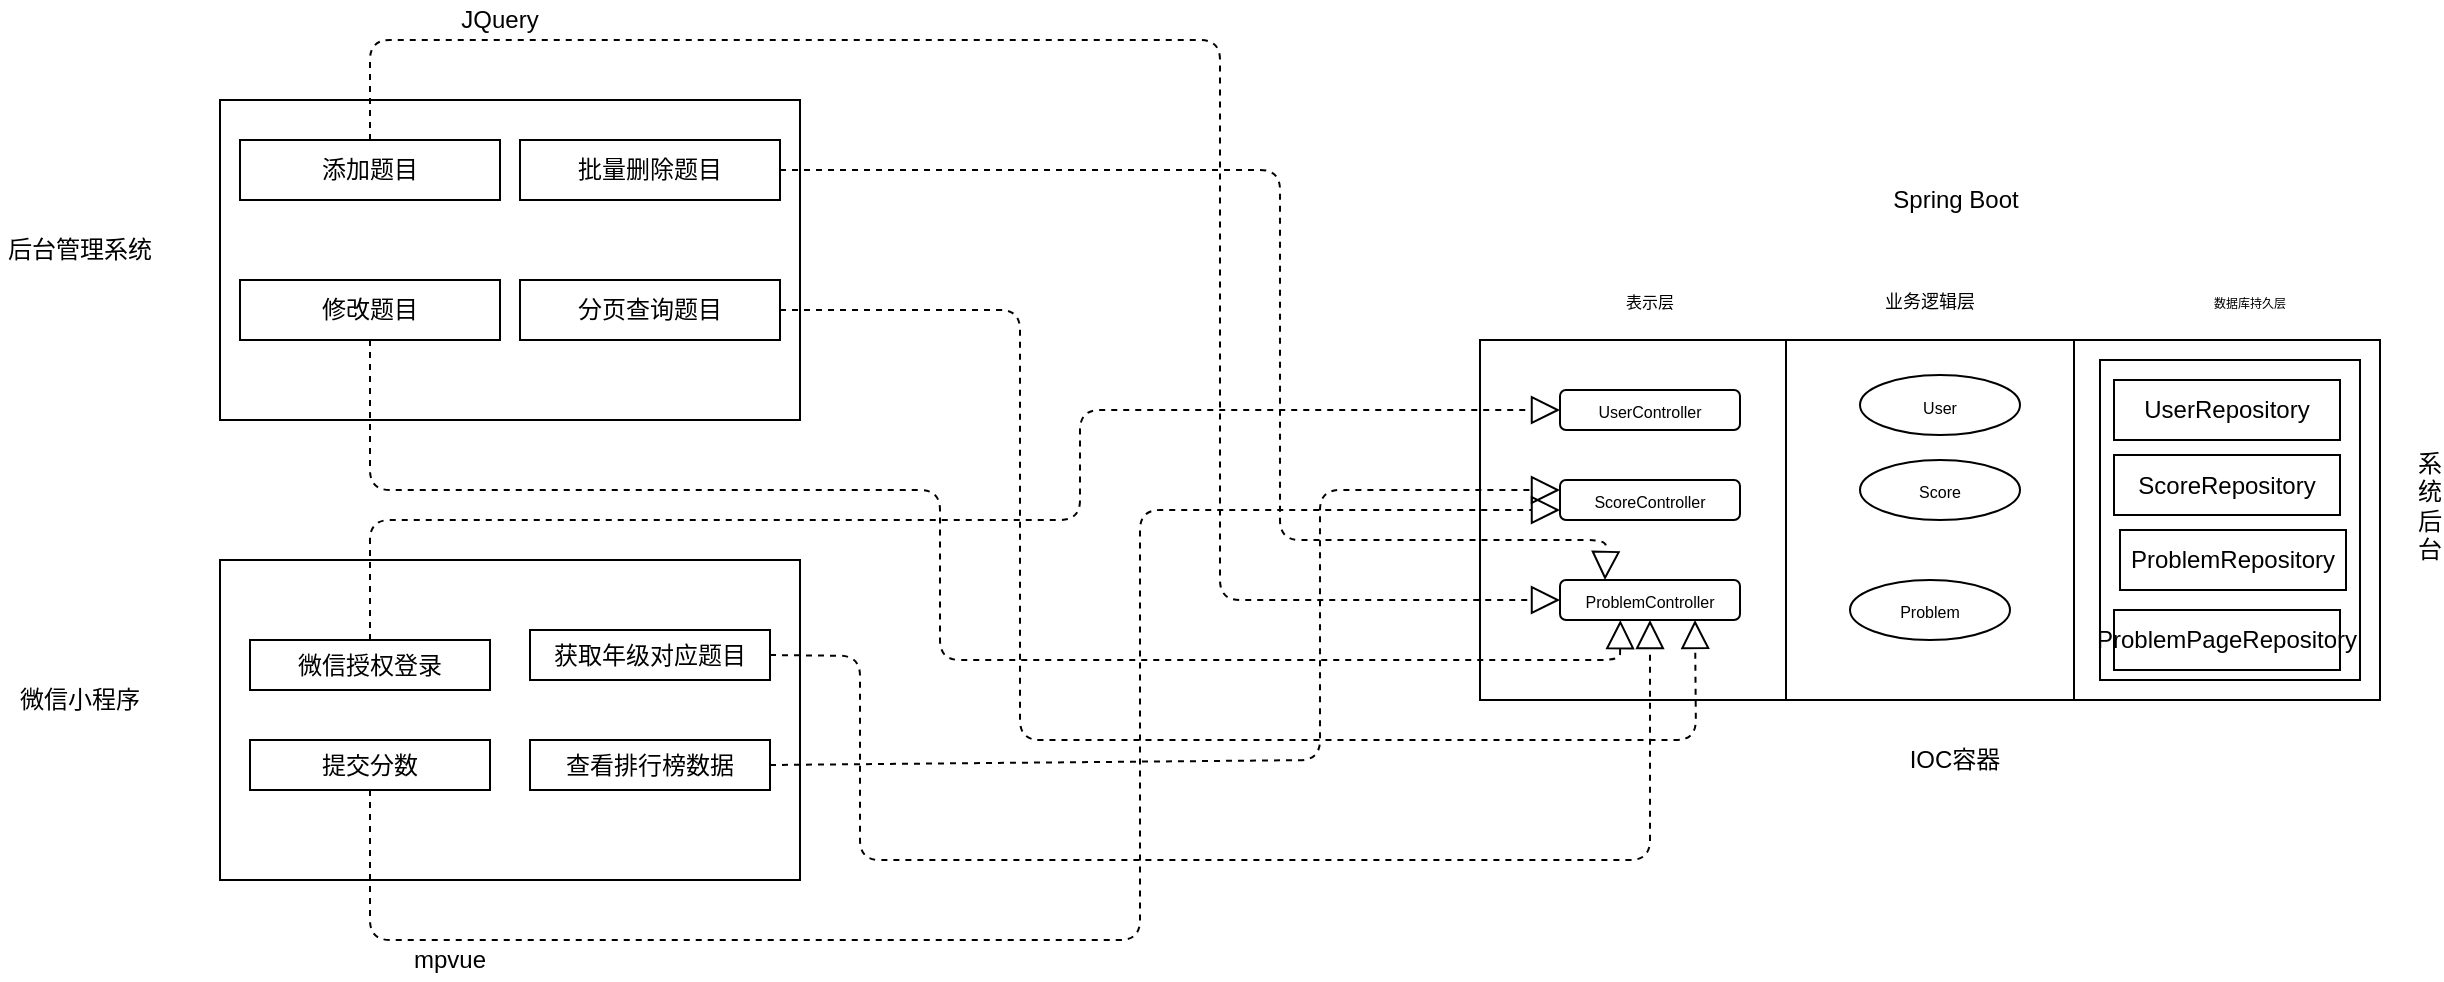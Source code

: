 <mxfile version="11.0.2" type="github"><diagram id="P9Ixa1PDK9IYW2QMwiaL" name="Page-1"><mxGraphModel dx="1504" dy="589" grid="1" gridSize="10" guides="1" tooltips="1" connect="1" arrows="1" fold="1" page="1" pageScale="1" pageWidth="827" pageHeight="1169" math="0" shadow="0"><root><mxCell id="0"/><mxCell id="1" parent="0"/><mxCell id="YPHc0zQgH4k_DblfvApx-1" value="" style="shape=process;whiteSpace=wrap;html=1;backgroundOutline=1;size=0.341;" vertex="1" parent="1"><mxGeometry x="870" y="400" width="450" height="180" as="geometry"/></mxCell><mxCell id="YPHc0zQgH4k_DblfvApx-2" value="&lt;font style=&quot;font-size: 8px&quot;&gt;表示层&lt;/font&gt;" style="text;html=1;strokeColor=none;fillColor=none;align=center;verticalAlign=middle;whiteSpace=wrap;rounded=0;" vertex="1" parent="1"><mxGeometry x="935" y="370" width="40" height="20" as="geometry"/></mxCell><mxCell id="YPHc0zQgH4k_DblfvApx-3" value="&lt;font style=&quot;font-size: 9px&quot;&gt;业务逻辑层&lt;/font&gt;" style="text;html=1;strokeColor=none;fillColor=none;align=center;verticalAlign=middle;whiteSpace=wrap;rounded=0;" vertex="1" parent="1"><mxGeometry x="1060" y="370" width="70" height="20" as="geometry"/></mxCell><mxCell id="YPHc0zQgH4k_DblfvApx-4" value="&lt;font style=&quot;font-size: 6px&quot;&gt;数据库持久层&lt;/font&gt;" style="text;html=1;strokeColor=none;fillColor=none;align=center;verticalAlign=middle;whiteSpace=wrap;rounded=0;" vertex="1" parent="1"><mxGeometry x="1210" y="370" width="90" height="20" as="geometry"/></mxCell><mxCell id="YPHc0zQgH4k_DblfvApx-7" value="&lt;font style=&quot;font-size: 8px&quot;&gt;UserController&lt;/font&gt;" style="rounded=1;whiteSpace=wrap;html=1;" vertex="1" parent="1"><mxGeometry x="910" y="425" width="90" height="20" as="geometry"/></mxCell><mxCell id="YPHc0zQgH4k_DblfvApx-8" value="&lt;font style=&quot;font-size: 8px&quot;&gt;ScoreController&lt;/font&gt;" style="rounded=1;whiteSpace=wrap;html=1;" vertex="1" parent="1"><mxGeometry x="910" y="470" width="90" height="20" as="geometry"/></mxCell><mxCell id="YPHc0zQgH4k_DblfvApx-9" value="&lt;font style=&quot;font-size: 8px&quot;&gt;ProblemController&lt;/font&gt;" style="rounded=1;whiteSpace=wrap;html=1;" vertex="1" parent="1"><mxGeometry x="910" y="520" width="90" height="20" as="geometry"/></mxCell><mxCell id="YPHc0zQgH4k_DblfvApx-13" value="&lt;span style=&quot;font-size: 8px ; white-space: normal&quot;&gt;User&lt;/span&gt;" style="ellipse;whiteSpace=wrap;html=1;" vertex="1" parent="1"><mxGeometry x="1060" y="417.5" width="80" height="30" as="geometry"/></mxCell><mxCell id="YPHc0zQgH4k_DblfvApx-14" value="&lt;span style=&quot;font-size: 8px&quot;&gt;Score&lt;/span&gt;" style="ellipse;whiteSpace=wrap;html=1;" vertex="1" parent="1"><mxGeometry x="1060" y="460" width="80" height="30" as="geometry"/></mxCell><mxCell id="YPHc0zQgH4k_DblfvApx-15" value="&lt;span style=&quot;font-size: 8px&quot;&gt;Problem&lt;/span&gt;" style="ellipse;whiteSpace=wrap;html=1;" vertex="1" parent="1"><mxGeometry x="1055" y="520" width="80" height="30" as="geometry"/></mxCell><mxCell id="YPHc0zQgH4k_DblfvApx-17" value="" style="rounded=0;whiteSpace=wrap;html=1;" vertex="1" parent="1"><mxGeometry x="1180" y="410" width="130" height="160" as="geometry"/></mxCell><mxCell id="YPHc0zQgH4k_DblfvApx-24" value="UserRepository" style="rounded=0;whiteSpace=wrap;html=1;" vertex="1" parent="1"><mxGeometry x="1187" y="420" width="113" height="30" as="geometry"/></mxCell><mxCell id="YPHc0zQgH4k_DblfvApx-25" value="ScoreRepository" style="rounded=0;whiteSpace=wrap;html=1;" vertex="1" parent="1"><mxGeometry x="1187" y="457.5" width="113" height="30" as="geometry"/></mxCell><mxCell id="YPHc0zQgH4k_DblfvApx-26" value="ProblemRepository" style="rounded=0;whiteSpace=wrap;html=1;" vertex="1" parent="1"><mxGeometry x="1190" y="495" width="113" height="30" as="geometry"/></mxCell><mxCell id="YPHc0zQgH4k_DblfvApx-27" value="ProblemPageRepository" style="rounded=0;whiteSpace=wrap;html=1;" vertex="1" parent="1"><mxGeometry x="1187" y="535" width="113" height="30" as="geometry"/></mxCell><mxCell id="YPHc0zQgH4k_DblfvApx-30" value="" style="rounded=0;whiteSpace=wrap;html=1;" vertex="1" parent="1"><mxGeometry x="240" y="280" width="290" height="160" as="geometry"/></mxCell><mxCell id="YPHc0zQgH4k_DblfvApx-31" value="" style="rounded=0;whiteSpace=wrap;html=1;" vertex="1" parent="1"><mxGeometry x="240" y="510" width="290" height="160" as="geometry"/></mxCell><mxCell id="YPHc0zQgH4k_DblfvApx-32" value="添加题目" style="rounded=0;whiteSpace=wrap;html=1;" vertex="1" parent="1"><mxGeometry x="250" y="300" width="130" height="30" as="geometry"/></mxCell><mxCell id="YPHc0zQgH4k_DblfvApx-33" value="分页查询题目" style="rounded=0;whiteSpace=wrap;html=1;" vertex="1" parent="1"><mxGeometry x="390" y="370" width="130" height="30" as="geometry"/></mxCell><mxCell id="YPHc0zQgH4k_DblfvApx-34" value="修改题目" style="rounded=0;whiteSpace=wrap;html=1;" vertex="1" parent="1"><mxGeometry x="250" y="370" width="130" height="30" as="geometry"/></mxCell><mxCell id="YPHc0zQgH4k_DblfvApx-35" value="批量删除题目" style="rounded=0;whiteSpace=wrap;html=1;" vertex="1" parent="1"><mxGeometry x="390" y="300" width="130" height="30" as="geometry"/></mxCell><mxCell id="YPHc0zQgH4k_DblfvApx-36" value="微信授权登录" style="rounded=0;whiteSpace=wrap;html=1;" vertex="1" parent="1"><mxGeometry x="255" y="550" width="120" height="25" as="geometry"/></mxCell><mxCell id="YPHc0zQgH4k_DblfvApx-37" value="获取年级对应题目" style="rounded=0;whiteSpace=wrap;html=1;" vertex="1" parent="1"><mxGeometry x="395" y="545" width="120" height="25" as="geometry"/></mxCell><mxCell id="YPHc0zQgH4k_DblfvApx-38" value="提交分数&lt;span style=&quot;font-family: &amp;#34;helvetica&amp;#34; , &amp;#34;arial&amp;#34; , sans-serif ; font-size: 0px ; white-space: nowrap&quot;&gt;%3CmxGraphModel%3E%3Croot%3E%3CmxCell%20id%3D%220%22%2F%3E%3CmxCell%20id%3D%221%22%20parent%3D%220%22%2F%3E%3CmxCell%20id%3D%222%22%20value%3D%22%E5%BE%AE%E4%BF%A1%E6%8E%88%E6%9D%83%E7%99%BB%E5%BD%95%22%20style%3D%22rounded%3D0%3BwhiteSpace%3Dwrap%3Bhtml%3D1%3B%22%20vertex%3D%221%22%20parent%3D%221%22%3E%3CmxGeometry%20x%3D%22250%22%20y%3D%22525%22%20width%3D%22120%22%20height%3D%2225%22%20as%3D%22geometry%22%2F%3E%3C%2FmxCell%3E%3C%2Froot%3E%3C%2FmxGraphModel%3E&lt;/span&gt;" style="rounded=0;whiteSpace=wrap;html=1;" vertex="1" parent="1"><mxGeometry x="255" y="600" width="120" height="25" as="geometry"/></mxCell><mxCell id="YPHc0zQgH4k_DblfvApx-39" value="查看排行榜数据" style="rounded=0;whiteSpace=wrap;html=1;" vertex="1" parent="1"><mxGeometry x="395" y="600" width="120" height="25" as="geometry"/></mxCell><mxCell id="YPHc0zQgH4k_DblfvApx-40" value="后台管理系统" style="text;html=1;strokeColor=none;fillColor=none;align=center;verticalAlign=middle;whiteSpace=wrap;rounded=0;" vertex="1" parent="1"><mxGeometry x="130" y="330" width="80" height="50" as="geometry"/></mxCell><mxCell id="YPHc0zQgH4k_DblfvApx-41" value="微信小程序" style="text;html=1;strokeColor=none;fillColor=none;align=center;verticalAlign=middle;whiteSpace=wrap;rounded=0;" vertex="1" parent="1"><mxGeometry x="130" y="570" width="80" height="20" as="geometry"/></mxCell><mxCell id="YPHc0zQgH4k_DblfvApx-42" value="JQuery" style="text;html=1;strokeColor=none;fillColor=none;align=center;verticalAlign=middle;whiteSpace=wrap;rounded=0;" vertex="1" parent="1"><mxGeometry x="360" y="230" width="40" height="20" as="geometry"/></mxCell><mxCell id="YPHc0zQgH4k_DblfvApx-43" value="mpvue" style="text;html=1;strokeColor=none;fillColor=none;align=center;verticalAlign=middle;whiteSpace=wrap;rounded=0;" vertex="1" parent="1"><mxGeometry x="335" y="700" width="40" height="20" as="geometry"/></mxCell><mxCell id="YPHc0zQgH4k_DblfvApx-44" value="IOC容器" style="text;html=1;strokeColor=none;fillColor=none;align=center;verticalAlign=middle;whiteSpace=wrap;rounded=0;" vertex="1" parent="1"><mxGeometry x="1075" y="600" width="65" height="20" as="geometry"/></mxCell><mxCell id="YPHc0zQgH4k_DblfvApx-45" value="Spring&amp;nbsp;Boot" style="text;html=1;strokeColor=none;fillColor=none;align=center;verticalAlign=middle;whiteSpace=wrap;rounded=0;" vertex="1" parent="1"><mxGeometry x="1087.5" y="320" width="40" height="20" as="geometry"/></mxCell><mxCell id="YPHc0zQgH4k_DblfvApx-52" value="" style="endArrow=block;dashed=1;endFill=0;endSize=12;html=1;exitX=0.5;exitY=0;exitDx=0;exitDy=0;entryX=0;entryY=0.5;entryDx=0;entryDy=0;" edge="1" parent="1" source="YPHc0zQgH4k_DblfvApx-32" target="YPHc0zQgH4k_DblfvApx-9"><mxGeometry width="160" relative="1" as="geometry"><mxPoint x="700" y="430" as="sourcePoint"/><mxPoint x="860" y="430" as="targetPoint"/><Array as="points"><mxPoint x="315" y="250"/><mxPoint x="620" y="250"/><mxPoint x="740" y="250"/><mxPoint x="740" y="530"/></Array></mxGeometry></mxCell><mxCell id="YPHc0zQgH4k_DblfvApx-53" value="" style="endArrow=block;dashed=1;endFill=0;endSize=12;html=1;exitX=1;exitY=0.5;exitDx=0;exitDy=0;entryX=0.25;entryY=0;entryDx=0;entryDy=0;" edge="1" parent="1" source="YPHc0zQgH4k_DblfvApx-35" target="YPHc0zQgH4k_DblfvApx-9"><mxGeometry width="160" relative="1" as="geometry"><mxPoint x="580" y="320" as="sourcePoint"/><mxPoint x="910" y="530" as="targetPoint"/><Array as="points"><mxPoint x="770" y="315"/><mxPoint x="770" y="500"/><mxPoint x="933" y="500"/></Array></mxGeometry></mxCell><mxCell id="YPHc0zQgH4k_DblfvApx-54" value="" style="endArrow=block;dashed=1;endFill=0;endSize=12;html=1;exitX=0.5;exitY=1;exitDx=0;exitDy=0;entryX=0.156;entryY=0.778;entryDx=0;entryDy=0;entryPerimeter=0;" edge="1" parent="1" source="YPHc0zQgH4k_DblfvApx-34" target="YPHc0zQgH4k_DblfvApx-1"><mxGeometry width="160" relative="1" as="geometry"><mxPoint x="320" y="475" as="sourcePoint"/><mxPoint x="700" y="474.5" as="targetPoint"/><Array as="points"><mxPoint x="315" y="475"/><mxPoint x="600" y="475"/><mxPoint x="600" y="560"/><mxPoint x="780" y="560"/><mxPoint x="940" y="560"/></Array></mxGeometry></mxCell><mxCell id="YPHc0zQgH4k_DblfvApx-55" value="" style="endArrow=block;dashed=1;endFill=0;endSize=12;html=1;exitX=1;exitY=0.5;exitDx=0;exitDy=0;entryX=0.75;entryY=1;entryDx=0;entryDy=0;" edge="1" parent="1" source="YPHc0zQgH4k_DblfvApx-33" target="YPHc0zQgH4k_DblfvApx-9"><mxGeometry width="160" relative="1" as="geometry"><mxPoint x="570" y="390" as="sourcePoint"/><mxPoint x="730" y="390" as="targetPoint"/><Array as="points"><mxPoint x="640" y="385"/><mxPoint x="640" y="600"/><mxPoint x="978" y="600"/></Array></mxGeometry></mxCell><mxCell id="YPHc0zQgH4k_DblfvApx-56" value="" style="endArrow=block;dashed=1;endFill=0;endSize=12;html=1;exitX=0.5;exitY=0;exitDx=0;exitDy=0;entryX=0;entryY=0.5;entryDx=0;entryDy=0;" edge="1" parent="1" source="YPHc0zQgH4k_DblfvApx-36" target="YPHc0zQgH4k_DblfvApx-7"><mxGeometry width="160" relative="1" as="geometry"><mxPoint x="550" y="490" as="sourcePoint"/><mxPoint x="710" y="490" as="targetPoint"/><Array as="points"><mxPoint x="315" y="490"/><mxPoint x="670" y="490"/><mxPoint x="670" y="435"/></Array></mxGeometry></mxCell><mxCell id="YPHc0zQgH4k_DblfvApx-57" value="" style="endArrow=block;dashed=1;endFill=0;endSize=12;html=1;exitX=1;exitY=0.5;exitDx=0;exitDy=0;entryX=0.5;entryY=1;entryDx=0;entryDy=0;" edge="1" parent="1" source="YPHc0zQgH4k_DblfvApx-37" target="YPHc0zQgH4k_DblfvApx-9"><mxGeometry width="160" relative="1" as="geometry"><mxPoint x="560" y="530" as="sourcePoint"/><mxPoint x="720" y="530" as="targetPoint"/><Array as="points"><mxPoint x="560" y="558"/><mxPoint x="560" y="660"/><mxPoint x="955" y="660"/></Array></mxGeometry></mxCell><mxCell id="YPHc0zQgH4k_DblfvApx-58" value="" style="endArrow=block;dashed=1;endFill=0;endSize=12;html=1;entryX=0;entryY=0.25;entryDx=0;entryDy=0;exitX=1;exitY=0.5;exitDx=0;exitDy=0;" edge="1" parent="1" source="YPHc0zQgH4k_DblfvApx-39" target="YPHc0zQgH4k_DblfvApx-8"><mxGeometry width="160" relative="1" as="geometry"><mxPoint x="580" y="630" as="sourcePoint"/><mxPoint x="680" y="610" as="targetPoint"/><Array as="points"><mxPoint x="790" y="610"/><mxPoint x="790" y="475"/></Array></mxGeometry></mxCell><mxCell id="YPHc0zQgH4k_DblfvApx-59" value="" style="endArrow=block;dashed=1;endFill=0;endSize=12;html=1;exitX=0.5;exitY=1;exitDx=0;exitDy=0;entryX=0;entryY=0.75;entryDx=0;entryDy=0;" edge="1" parent="1" source="YPHc0zQgH4k_DblfvApx-38" target="YPHc0zQgH4k_DblfvApx-8"><mxGeometry width="160" relative="1" as="geometry"><mxPoint x="450" y="700" as="sourcePoint"/><mxPoint x="610" y="700" as="targetPoint"/><Array as="points"><mxPoint x="315" y="700"/><mxPoint x="700" y="700"/><mxPoint x="700" y="485"/></Array></mxGeometry></mxCell><mxCell id="YPHc0zQgH4k_DblfvApx-60" value="系统后台" style="text;html=1;strokeColor=none;fillColor=none;align=center;verticalAlign=middle;whiteSpace=wrap;rounded=0;" vertex="1" parent="1"><mxGeometry x="1340" y="472.5" width="10" height="20" as="geometry"/></mxCell></root></mxGraphModel></diagram></mxfile>